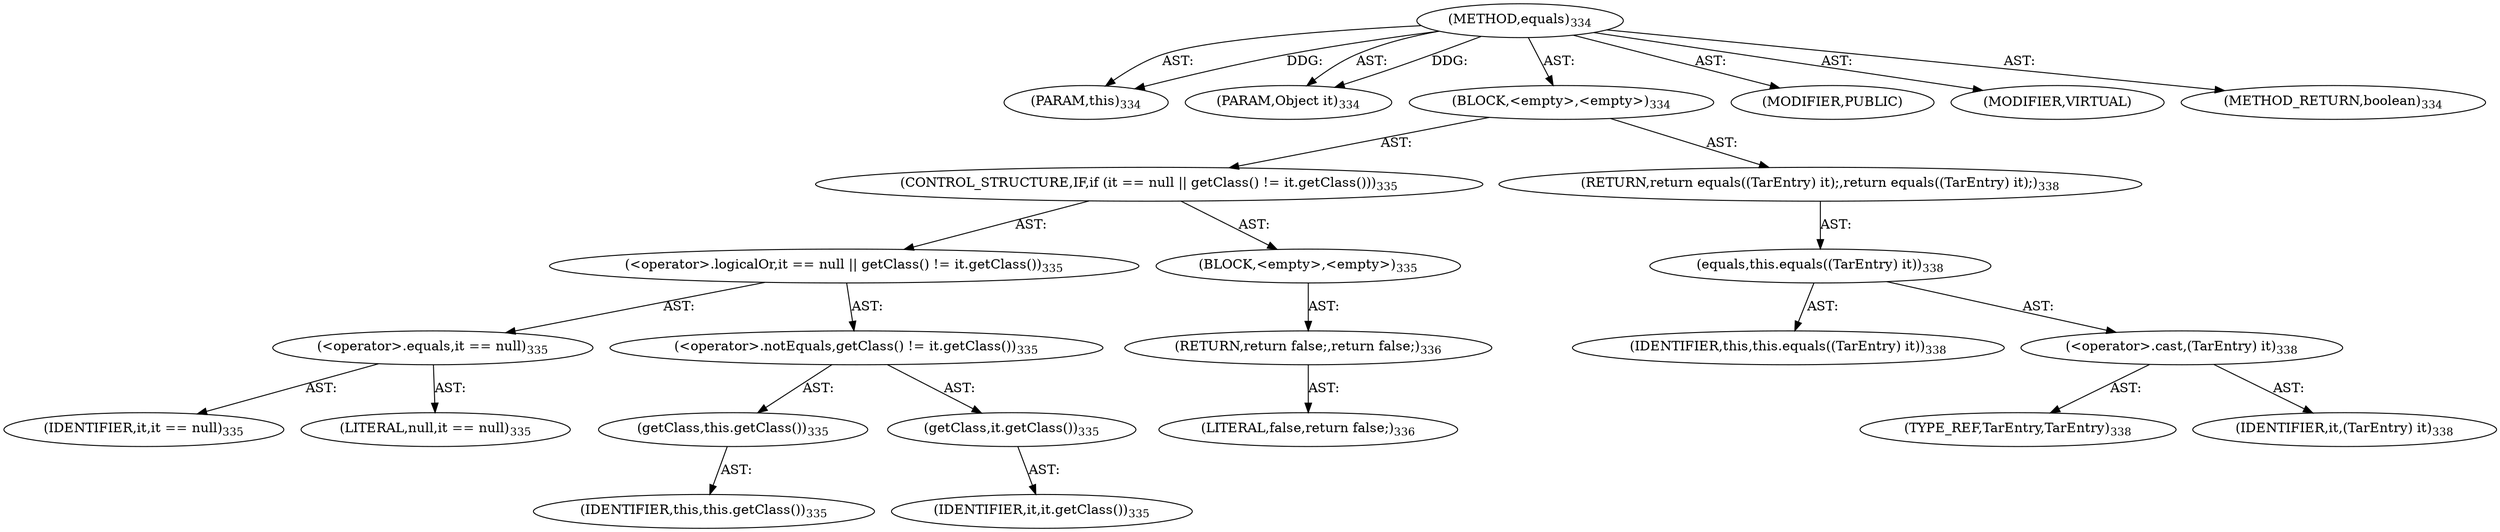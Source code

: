 digraph "equals" {  
"111669149702" [label = <(METHOD,equals)<SUB>334</SUB>> ]
"115964116993" [label = <(PARAM,this)<SUB>334</SUB>> ]
"115964117032" [label = <(PARAM,Object it)<SUB>334</SUB>> ]
"25769803795" [label = <(BLOCK,&lt;empty&gt;,&lt;empty&gt;)<SUB>334</SUB>> ]
"47244640268" [label = <(CONTROL_STRUCTURE,IF,if (it == null || getClass() != it.getClass()))<SUB>335</SUB>> ]
"30064771261" [label = <(&lt;operator&gt;.logicalOr,it == null || getClass() != it.getClass())<SUB>335</SUB>> ]
"30064771262" [label = <(&lt;operator&gt;.equals,it == null)<SUB>335</SUB>> ]
"68719476914" [label = <(IDENTIFIER,it,it == null)<SUB>335</SUB>> ]
"90194313262" [label = <(LITERAL,null,it == null)<SUB>335</SUB>> ]
"30064771263" [label = <(&lt;operator&gt;.notEquals,getClass() != it.getClass())<SUB>335</SUB>> ]
"30064771264" [label = <(getClass,this.getClass())<SUB>335</SUB>> ]
"68719476737" [label = <(IDENTIFIER,this,this.getClass())<SUB>335</SUB>> ]
"30064771265" [label = <(getClass,it.getClass())<SUB>335</SUB>> ]
"68719476915" [label = <(IDENTIFIER,it,it.getClass())<SUB>335</SUB>> ]
"25769803796" [label = <(BLOCK,&lt;empty&gt;,&lt;empty&gt;)<SUB>335</SUB>> ]
"146028888065" [label = <(RETURN,return false;,return false;)<SUB>336</SUB>> ]
"90194313263" [label = <(LITERAL,false,return false;)<SUB>336</SUB>> ]
"146028888066" [label = <(RETURN,return equals((TarEntry) it);,return equals((TarEntry) it);)<SUB>338</SUB>> ]
"30064771266" [label = <(equals,this.equals((TarEntry) it))<SUB>338</SUB>> ]
"68719476738" [label = <(IDENTIFIER,this,this.equals((TarEntry) it))<SUB>338</SUB>> ]
"30064771267" [label = <(&lt;operator&gt;.cast,(TarEntry) it)<SUB>338</SUB>> ]
"180388626440" [label = <(TYPE_REF,TarEntry,TarEntry)<SUB>338</SUB>> ]
"68719476916" [label = <(IDENTIFIER,it,(TarEntry) it)<SUB>338</SUB>> ]
"133143986211" [label = <(MODIFIER,PUBLIC)> ]
"133143986212" [label = <(MODIFIER,VIRTUAL)> ]
"128849018886" [label = <(METHOD_RETURN,boolean)<SUB>334</SUB>> ]
  "111669149702" -> "115964116993"  [ label = "AST: "] 
  "111669149702" -> "115964117032"  [ label = "AST: "] 
  "111669149702" -> "25769803795"  [ label = "AST: "] 
  "111669149702" -> "133143986211"  [ label = "AST: "] 
  "111669149702" -> "133143986212"  [ label = "AST: "] 
  "111669149702" -> "128849018886"  [ label = "AST: "] 
  "25769803795" -> "47244640268"  [ label = "AST: "] 
  "25769803795" -> "146028888066"  [ label = "AST: "] 
  "47244640268" -> "30064771261"  [ label = "AST: "] 
  "47244640268" -> "25769803796"  [ label = "AST: "] 
  "30064771261" -> "30064771262"  [ label = "AST: "] 
  "30064771261" -> "30064771263"  [ label = "AST: "] 
  "30064771262" -> "68719476914"  [ label = "AST: "] 
  "30064771262" -> "90194313262"  [ label = "AST: "] 
  "30064771263" -> "30064771264"  [ label = "AST: "] 
  "30064771263" -> "30064771265"  [ label = "AST: "] 
  "30064771264" -> "68719476737"  [ label = "AST: "] 
  "30064771265" -> "68719476915"  [ label = "AST: "] 
  "25769803796" -> "146028888065"  [ label = "AST: "] 
  "146028888065" -> "90194313263"  [ label = "AST: "] 
  "146028888066" -> "30064771266"  [ label = "AST: "] 
  "30064771266" -> "68719476738"  [ label = "AST: "] 
  "30064771266" -> "30064771267"  [ label = "AST: "] 
  "30064771267" -> "180388626440"  [ label = "AST: "] 
  "30064771267" -> "68719476916"  [ label = "AST: "] 
  "111669149702" -> "115964116993"  [ label = "DDG: "] 
  "111669149702" -> "115964117032"  [ label = "DDG: "] 
}
